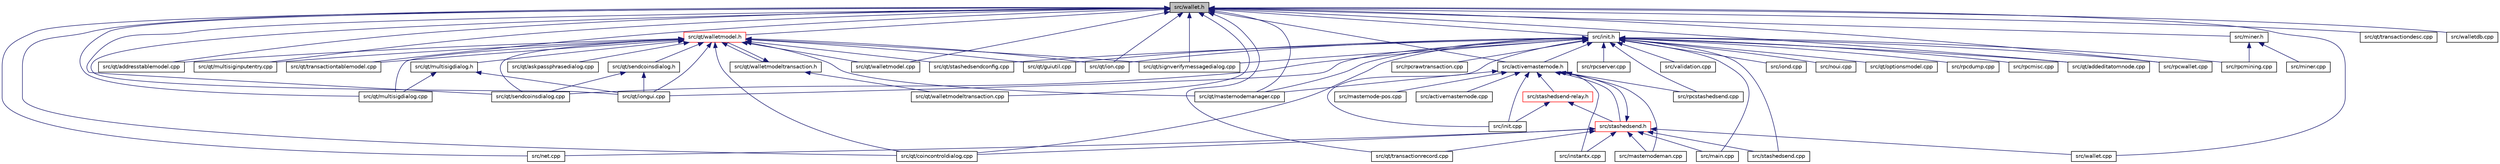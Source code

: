 digraph "src/wallet.h"
{
  edge [fontname="Helvetica",fontsize="10",labelfontname="Helvetica",labelfontsize="10"];
  node [fontname="Helvetica",fontsize="10",shape=record];
  Node96 [label="src/wallet.h",height=0.2,width=0.4,color="black", fillcolor="grey75", style="filled", fontcolor="black"];
  Node96 -> Node97 [dir="back",color="midnightblue",fontsize="10",style="solid",fontname="Helvetica"];
  Node97 [label="src/init.h",height=0.2,width=0.4,color="black", fillcolor="white", style="filled",URL="$init_8h.html"];
  Node97 -> Node98 [dir="back",color="midnightblue",fontsize="10",style="solid",fontname="Helvetica"];
  Node98 [label="src/activemasternode.h",height=0.2,width=0.4,color="black", fillcolor="white", style="filled",URL="$activemasternode_8h.html"];
  Node98 -> Node99 [dir="back",color="midnightblue",fontsize="10",style="solid",fontname="Helvetica"];
  Node99 [label="src/activemasternode.cpp",height=0.2,width=0.4,color="black", fillcolor="white", style="filled",URL="$activemasternode_8cpp.html"];
  Node98 -> Node100 [dir="back",color="midnightblue",fontsize="10",style="solid",fontname="Helvetica"];
  Node100 [label="src/stashedsend.h",height=0.2,width=0.4,color="red", fillcolor="white", style="filled",URL="$stashedsend_8h.html"];
  Node100 -> Node98 [dir="back",color="midnightblue",fontsize="10",style="solid",fontname="Helvetica"];
  Node100 -> Node103 [dir="back",color="midnightblue",fontsize="10",style="solid",fontname="Helvetica"];
  Node103 [label="src/instantx.cpp",height=0.2,width=0.4,color="black", fillcolor="white", style="filled",URL="$instantx_8cpp.html"];
  Node100 -> Node104 [dir="back",color="midnightblue",fontsize="10",style="solid",fontname="Helvetica"];
  Node104 [label="src/main.cpp",height=0.2,width=0.4,color="black", fillcolor="white", style="filled",URL="$main_8cpp.html"];
  Node100 -> Node112 [dir="back",color="midnightblue",fontsize="10",style="solid",fontname="Helvetica"];
  Node112 [label="src/masternodeman.cpp",height=0.2,width=0.4,color="black", fillcolor="white", style="filled",URL="$masternodeman_8cpp.html"];
  Node100 -> Node113 [dir="back",color="midnightblue",fontsize="10",style="solid",fontname="Helvetica"];
  Node113 [label="src/net.cpp",height=0.2,width=0.4,color="black", fillcolor="white", style="filled",URL="$net_8cpp.html"];
  Node100 -> Node114 [dir="back",color="midnightblue",fontsize="10",style="solid",fontname="Helvetica"];
  Node114 [label="src/qt/coincontroldialog.cpp",height=0.2,width=0.4,color="black", fillcolor="white", style="filled",URL="$coincontroldialog_8cpp.html"];
  Node100 -> Node116 [dir="back",color="midnightblue",fontsize="10",style="solid",fontname="Helvetica"];
  Node116 [label="src/qt/transactionrecord.cpp",height=0.2,width=0.4,color="black", fillcolor="white", style="filled",URL="$transactionrecord_8cpp.html"];
  Node100 -> Node117 [dir="back",color="midnightblue",fontsize="10",style="solid",fontname="Helvetica"];
  Node117 [label="src/stashedsend.cpp",height=0.2,width=0.4,color="black", fillcolor="white", style="filled",URL="$stashedsend_8cpp.html"];
  Node100 -> Node110 [dir="back",color="midnightblue",fontsize="10",style="solid",fontname="Helvetica"];
  Node110 [label="src/wallet.cpp",height=0.2,width=0.4,color="black", fillcolor="white", style="filled",URL="$wallet_8cpp.html"];
  Node98 -> Node118 [dir="back",color="midnightblue",fontsize="10",style="solid",fontname="Helvetica"];
  Node118 [label="src/stashedsend-relay.h",height=0.2,width=0.4,color="red", fillcolor="white", style="filled",URL="$stashedsend-relay_8h.html"];
  Node118 -> Node100 [dir="back",color="midnightblue",fontsize="10",style="solid",fontname="Helvetica"];
  Node118 -> Node102 [dir="back",color="midnightblue",fontsize="10",style="solid",fontname="Helvetica"];
  Node102 [label="src/init.cpp",height=0.2,width=0.4,color="black", fillcolor="white", style="filled",URL="$init_8cpp.html"];
  Node98 -> Node102 [dir="back",color="midnightblue",fontsize="10",style="solid",fontname="Helvetica"];
  Node98 -> Node103 [dir="back",color="midnightblue",fontsize="10",style="solid",fontname="Helvetica"];
  Node98 -> Node106 [dir="back",color="midnightblue",fontsize="10",style="solid",fontname="Helvetica"];
  Node106 [label="src/masternode-pos.cpp",height=0.2,width=0.4,color="black", fillcolor="white", style="filled",URL="$masternode-pos_8cpp.html"];
  Node98 -> Node112 [dir="back",color="midnightblue",fontsize="10",style="solid",fontname="Helvetica"];
  Node98 -> Node120 [dir="back",color="midnightblue",fontsize="10",style="solid",fontname="Helvetica"];
  Node120 [label="src/qt/masternodemanager.cpp",height=0.2,width=0.4,color="black", fillcolor="white", style="filled",URL="$masternodemanager_8cpp.html"];
  Node98 -> Node121 [dir="back",color="midnightblue",fontsize="10",style="solid",fontname="Helvetica"];
  Node121 [label="src/rpcstashedsend.cpp",height=0.2,width=0.4,color="black", fillcolor="white", style="filled",URL="$rpcstashedsend_8cpp.html"];
  Node97 -> Node102 [dir="back",color="midnightblue",fontsize="10",style="solid",fontname="Helvetica"];
  Node97 -> Node122 [dir="back",color="midnightblue",fontsize="10",style="solid",fontname="Helvetica"];
  Node122 [label="src/iond.cpp",height=0.2,width=0.4,color="black", fillcolor="white", style="filled",URL="$iond_8cpp.html"];
  Node97 -> Node104 [dir="back",color="midnightblue",fontsize="10",style="solid",fontname="Helvetica"];
  Node97 -> Node123 [dir="back",color="midnightblue",fontsize="10",style="solid",fontname="Helvetica"];
  Node123 [label="src/noui.cpp",height=0.2,width=0.4,color="black", fillcolor="white", style="filled",URL="$noui_8cpp.html"];
  Node97 -> Node124 [dir="back",color="midnightblue",fontsize="10",style="solid",fontname="Helvetica"];
  Node124 [label="src/qt/addeditatomnode.cpp",height=0.2,width=0.4,color="black", fillcolor="white", style="filled",URL="$addeditatomnode_8cpp.html"];
  Node97 -> Node114 [dir="back",color="midnightblue",fontsize="10",style="solid",fontname="Helvetica"];
  Node97 -> Node125 [dir="back",color="midnightblue",fontsize="10",style="solid",fontname="Helvetica"];
  Node125 [label="src/qt/guiutil.cpp",height=0.2,width=0.4,color="black", fillcolor="white", style="filled",URL="$guiutil_8cpp.html"];
  Node97 -> Node126 [dir="back",color="midnightblue",fontsize="10",style="solid",fontname="Helvetica"];
  Node126 [label="src/qt/ion.cpp",height=0.2,width=0.4,color="black", fillcolor="white", style="filled",URL="$ion_8cpp.html"];
  Node97 -> Node127 [dir="back",color="midnightblue",fontsize="10",style="solid",fontname="Helvetica"];
  Node127 [label="src/qt/iongui.cpp",height=0.2,width=0.4,color="black", fillcolor="white", style="filled",URL="$iongui_8cpp.html"];
  Node97 -> Node120 [dir="back",color="midnightblue",fontsize="10",style="solid",fontname="Helvetica"];
  Node97 -> Node128 [dir="back",color="midnightblue",fontsize="10",style="solid",fontname="Helvetica"];
  Node128 [label="src/qt/optionsmodel.cpp",height=0.2,width=0.4,color="black", fillcolor="white", style="filled",URL="$optionsmodel_8cpp.html"];
  Node97 -> Node129 [dir="back",color="midnightblue",fontsize="10",style="solid",fontname="Helvetica"];
  Node129 [label="src/qt/sendcoinsdialog.cpp",height=0.2,width=0.4,color="black", fillcolor="white", style="filled",URL="$sendcoinsdialog_8cpp.html"];
  Node97 -> Node130 [dir="back",color="midnightblue",fontsize="10",style="solid",fontname="Helvetica"];
  Node130 [label="src/qt/signverifymessagedialog.cpp",height=0.2,width=0.4,color="black", fillcolor="white", style="filled",URL="$signverifymessagedialog_8cpp.html"];
  Node97 -> Node131 [dir="back",color="midnightblue",fontsize="10",style="solid",fontname="Helvetica"];
  Node131 [label="src/qt/stashedsendconfig.cpp",height=0.2,width=0.4,color="black", fillcolor="white", style="filled",URL="$stashedsendconfig_8cpp.html"];
  Node97 -> Node132 [dir="back",color="midnightblue",fontsize="10",style="solid",fontname="Helvetica"];
  Node132 [label="src/rpcdump.cpp",height=0.2,width=0.4,color="black", fillcolor="white", style="filled",URL="$rpcdump_8cpp.html"];
  Node97 -> Node133 [dir="back",color="midnightblue",fontsize="10",style="solid",fontname="Helvetica"];
  Node133 [label="src/rpcmining.cpp",height=0.2,width=0.4,color="black", fillcolor="white", style="filled",URL="$rpcmining_8cpp.html"];
  Node97 -> Node108 [dir="back",color="midnightblue",fontsize="10",style="solid",fontname="Helvetica"];
  Node108 [label="src/rpcmisc.cpp",height=0.2,width=0.4,color="black", fillcolor="white", style="filled",URL="$rpcmisc_8cpp.html"];
  Node97 -> Node134 [dir="back",color="midnightblue",fontsize="10",style="solid",fontname="Helvetica"];
  Node134 [label="src/rpcrawtransaction.cpp",height=0.2,width=0.4,color="black", fillcolor="white", style="filled",URL="$rpcrawtransaction_8cpp.html"];
  Node97 -> Node135 [dir="back",color="midnightblue",fontsize="10",style="solid",fontname="Helvetica"];
  Node135 [label="src/rpcserver.cpp",height=0.2,width=0.4,color="black", fillcolor="white", style="filled",URL="$rpcserver_8cpp.html"];
  Node97 -> Node121 [dir="back",color="midnightblue",fontsize="10",style="solid",fontname="Helvetica"];
  Node97 -> Node136 [dir="back",color="midnightblue",fontsize="10",style="solid",fontname="Helvetica"];
  Node136 [label="src/rpcwallet.cpp",height=0.2,width=0.4,color="black", fillcolor="white", style="filled",URL="$rpcwallet_8cpp.html"];
  Node97 -> Node117 [dir="back",color="midnightblue",fontsize="10",style="solid",fontname="Helvetica"];
  Node97 -> Node137 [dir="back",color="midnightblue",fontsize="10",style="solid",fontname="Helvetica"];
  Node137 [label="src/validation.cpp",height=0.2,width=0.4,color="black", fillcolor="white", style="filled",URL="$validation_8cpp.html"];
  Node96 -> Node98 [dir="back",color="midnightblue",fontsize="10",style="solid",fontname="Helvetica"];
  Node96 -> Node138 [dir="back",color="midnightblue",fontsize="10",style="solid",fontname="Helvetica"];
  Node138 [label="src/miner.h",height=0.2,width=0.4,color="black", fillcolor="white", style="filled",URL="$miner_8h.html"];
  Node138 -> Node139 [dir="back",color="midnightblue",fontsize="10",style="solid",fontname="Helvetica"];
  Node139 [label="src/miner.cpp",height=0.2,width=0.4,color="black", fillcolor="white", style="filled",URL="$miner_8cpp.html"];
  Node138 -> Node133 [dir="back",color="midnightblue",fontsize="10",style="solid",fontname="Helvetica"];
  Node96 -> Node113 [dir="back",color="midnightblue",fontsize="10",style="solid",fontname="Helvetica"];
  Node96 -> Node124 [dir="back",color="midnightblue",fontsize="10",style="solid",fontname="Helvetica"];
  Node96 -> Node140 [dir="back",color="midnightblue",fontsize="10",style="solid",fontname="Helvetica"];
  Node140 [label="src/qt/walletmodel.h",height=0.2,width=0.4,color="red", fillcolor="white", style="filled",URL="$walletmodel_8h.html"];
  Node140 -> Node141 [dir="back",color="midnightblue",fontsize="10",style="solid",fontname="Helvetica"];
  Node141 [label="src/qt/addresstablemodel.cpp",height=0.2,width=0.4,color="black", fillcolor="white", style="filled",URL="$addresstablemodel_8cpp.html"];
  Node140 -> Node142 [dir="back",color="midnightblue",fontsize="10",style="solid",fontname="Helvetica"];
  Node142 [label="src/qt/walletmodeltransaction.h",height=0.2,width=0.4,color="black", fillcolor="white", style="filled",URL="$walletmodeltransaction_8h.html"];
  Node142 -> Node140 [dir="back",color="midnightblue",fontsize="10",style="solid",fontname="Helvetica"];
  Node142 -> Node143 [dir="back",color="midnightblue",fontsize="10",style="solid",fontname="Helvetica"];
  Node143 [label="src/qt/walletmodeltransaction.cpp",height=0.2,width=0.4,color="black", fillcolor="white", style="filled",URL="$walletmodeltransaction_8cpp.html"];
  Node140 -> Node144 [dir="back",color="midnightblue",fontsize="10",style="solid",fontname="Helvetica"];
  Node144 [label="src/qt/askpassphrasedialog.cpp",height=0.2,width=0.4,color="black", fillcolor="white", style="filled",URL="$askpassphrasedialog_8cpp.html"];
  Node140 -> Node114 [dir="back",color="midnightblue",fontsize="10",style="solid",fontname="Helvetica"];
  Node140 -> Node125 [dir="back",color="midnightblue",fontsize="10",style="solid",fontname="Helvetica"];
  Node140 -> Node126 [dir="back",color="midnightblue",fontsize="10",style="solid",fontname="Helvetica"];
  Node140 -> Node145 [dir="back",color="midnightblue",fontsize="10",style="solid",fontname="Helvetica"];
  Node145 [label="src/qt/sendcoinsdialog.h",height=0.2,width=0.4,color="black", fillcolor="white", style="filled",URL="$sendcoinsdialog_8h.html"];
  Node145 -> Node127 [dir="back",color="midnightblue",fontsize="10",style="solid",fontname="Helvetica"];
  Node145 -> Node129 [dir="back",color="midnightblue",fontsize="10",style="solid",fontname="Helvetica"];
  Node140 -> Node146 [dir="back",color="midnightblue",fontsize="10",style="solid",fontname="Helvetica"];
  Node146 [label="src/qt/multisigdialog.h",height=0.2,width=0.4,color="black", fillcolor="white", style="filled",URL="$multisigdialog_8h.html"];
  Node146 -> Node127 [dir="back",color="midnightblue",fontsize="10",style="solid",fontname="Helvetica"];
  Node146 -> Node147 [dir="back",color="midnightblue",fontsize="10",style="solid",fontname="Helvetica"];
  Node147 [label="src/qt/multisigdialog.cpp",height=0.2,width=0.4,color="black", fillcolor="white", style="filled",URL="$multisigdialog_8cpp.html"];
  Node140 -> Node127 [dir="back",color="midnightblue",fontsize="10",style="solid",fontname="Helvetica"];
  Node140 -> Node120 [dir="back",color="midnightblue",fontsize="10",style="solid",fontname="Helvetica"];
  Node140 -> Node147 [dir="back",color="midnightblue",fontsize="10",style="solid",fontname="Helvetica"];
  Node140 -> Node149 [dir="back",color="midnightblue",fontsize="10",style="solid",fontname="Helvetica"];
  Node149 [label="src/qt/multisiginputentry.cpp",height=0.2,width=0.4,color="black", fillcolor="white", style="filled",URL="$multisiginputentry_8cpp.html"];
  Node140 -> Node129 [dir="back",color="midnightblue",fontsize="10",style="solid",fontname="Helvetica"];
  Node140 -> Node130 [dir="back",color="midnightblue",fontsize="10",style="solid",fontname="Helvetica"];
  Node140 -> Node131 [dir="back",color="midnightblue",fontsize="10",style="solid",fontname="Helvetica"];
  Node140 -> Node151 [dir="back",color="midnightblue",fontsize="10",style="solid",fontname="Helvetica"];
  Node151 [label="src/qt/transactiontablemodel.cpp",height=0.2,width=0.4,color="black", fillcolor="white", style="filled",URL="$transactiontablemodel_8cpp.html"];
  Node140 -> Node107 [dir="back",color="midnightblue",fontsize="10",style="solid",fontname="Helvetica"];
  Node107 [label="src/qt/walletmodel.cpp",height=0.2,width=0.4,color="black", fillcolor="white", style="filled",URL="$walletmodel_8cpp.html"];
  Node96 -> Node141 [dir="back",color="midnightblue",fontsize="10",style="solid",fontname="Helvetica"];
  Node96 -> Node114 [dir="back",color="midnightblue",fontsize="10",style="solid",fontname="Helvetica"];
  Node96 -> Node126 [dir="back",color="midnightblue",fontsize="10",style="solid",fontname="Helvetica"];
  Node96 -> Node127 [dir="back",color="midnightblue",fontsize="10",style="solid",fontname="Helvetica"];
  Node96 -> Node120 [dir="back",color="midnightblue",fontsize="10",style="solid",fontname="Helvetica"];
  Node96 -> Node147 [dir="back",color="midnightblue",fontsize="10",style="solid",fontname="Helvetica"];
  Node96 -> Node149 [dir="back",color="midnightblue",fontsize="10",style="solid",fontname="Helvetica"];
  Node96 -> Node129 [dir="back",color="midnightblue",fontsize="10",style="solid",fontname="Helvetica"];
  Node96 -> Node130 [dir="back",color="midnightblue",fontsize="10",style="solid",fontname="Helvetica"];
  Node96 -> Node153 [dir="back",color="midnightblue",fontsize="10",style="solid",fontname="Helvetica"];
  Node153 [label="src/qt/transactiondesc.cpp",height=0.2,width=0.4,color="black", fillcolor="white", style="filled",URL="$transactiondesc_8cpp.html"];
  Node96 -> Node116 [dir="back",color="midnightblue",fontsize="10",style="solid",fontname="Helvetica"];
  Node96 -> Node151 [dir="back",color="midnightblue",fontsize="10",style="solid",fontname="Helvetica"];
  Node96 -> Node107 [dir="back",color="midnightblue",fontsize="10",style="solid",fontname="Helvetica"];
  Node96 -> Node143 [dir="back",color="midnightblue",fontsize="10",style="solid",fontname="Helvetica"];
  Node96 -> Node136 [dir="back",color="midnightblue",fontsize="10",style="solid",fontname="Helvetica"];
  Node96 -> Node110 [dir="back",color="midnightblue",fontsize="10",style="solid",fontname="Helvetica"];
  Node96 -> Node154 [dir="back",color="midnightblue",fontsize="10",style="solid",fontname="Helvetica"];
  Node154 [label="src/walletdb.cpp",height=0.2,width=0.4,color="black", fillcolor="white", style="filled",URL="$walletdb_8cpp.html"];
}
